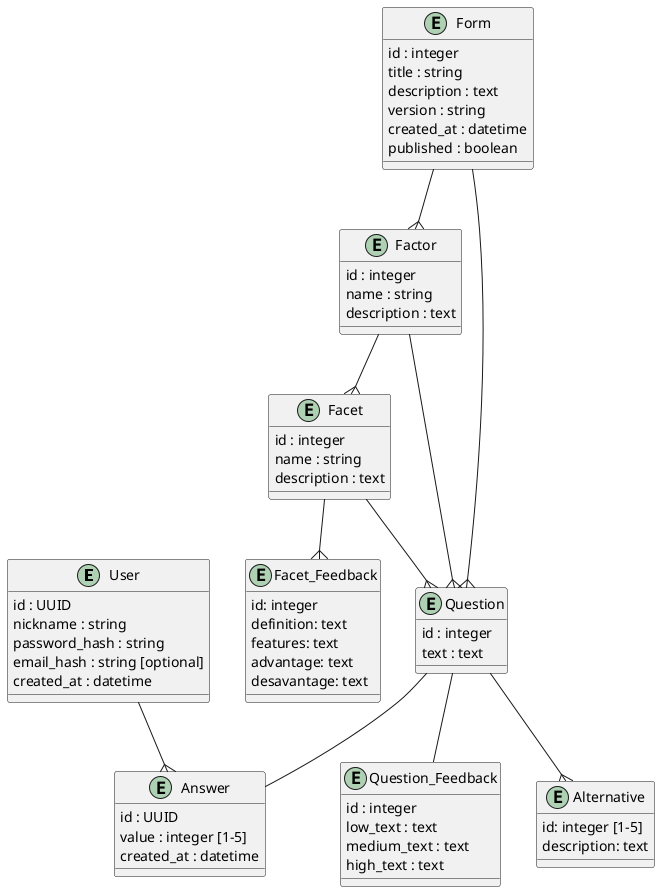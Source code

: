@startuml
entity "User" {
  id : UUID
  nickname : string
  password_hash : string
  email_hash : string [optional]
  created_at : datetime
}

entity "Form" {
  id : integer
  title : string
  description : text
  version : string
  created_at : datetime
  published : boolean
}

entity "Factor" {
  id : integer
  name : string
  description : text
}

entity "Facet" {
  id : integer
  name : string
  description : text
}

entity "Question" {
  id : integer
  text : text
}

entity "Alternative" { 
  id: integer [1-5]
  description: text
}

entity "Answer" {
  id : UUID
  value : integer [1-5]
  created_at : datetime
}

entity "Question_Feedback" {
  id : integer
  low_text : text
  medium_text : text
  high_text : text
}

entity "Facet_Feedback" { 
  id: integer
  definition: text
  features: text
  advantage: text
  desavantage: text
}

User --{ Answer

Form --{ Question
Form --{ Factor

Factor --{ Facet
Factor --{ Question

Facet --{ Question
Facet --{ Facet_Feedback

Question -- Answer
Question --{ Alternative
Question -- Question_Feedback

@enduml